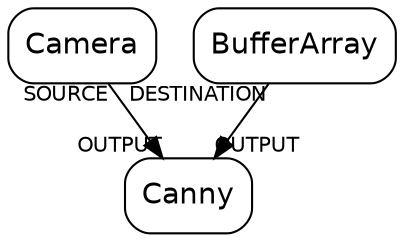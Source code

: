 # dot camera.dot -Tpng  -ocamera.png

digraph stream
{
    node [shape = box, fontname = Helvetica, style = "rounded"]
    "Camera" -> "Canny" [headlabel = "OUTPUT", taillabel = "SOURCE", labelfontname = Helvetica, labelfontsize = "10pt"]
    "BufferArray" -> "Canny" [headlabel = "OUTPUT", taillabel = "DESTINATION", labelfontname = Helvetica, labelfontsize = "10pt"]
}